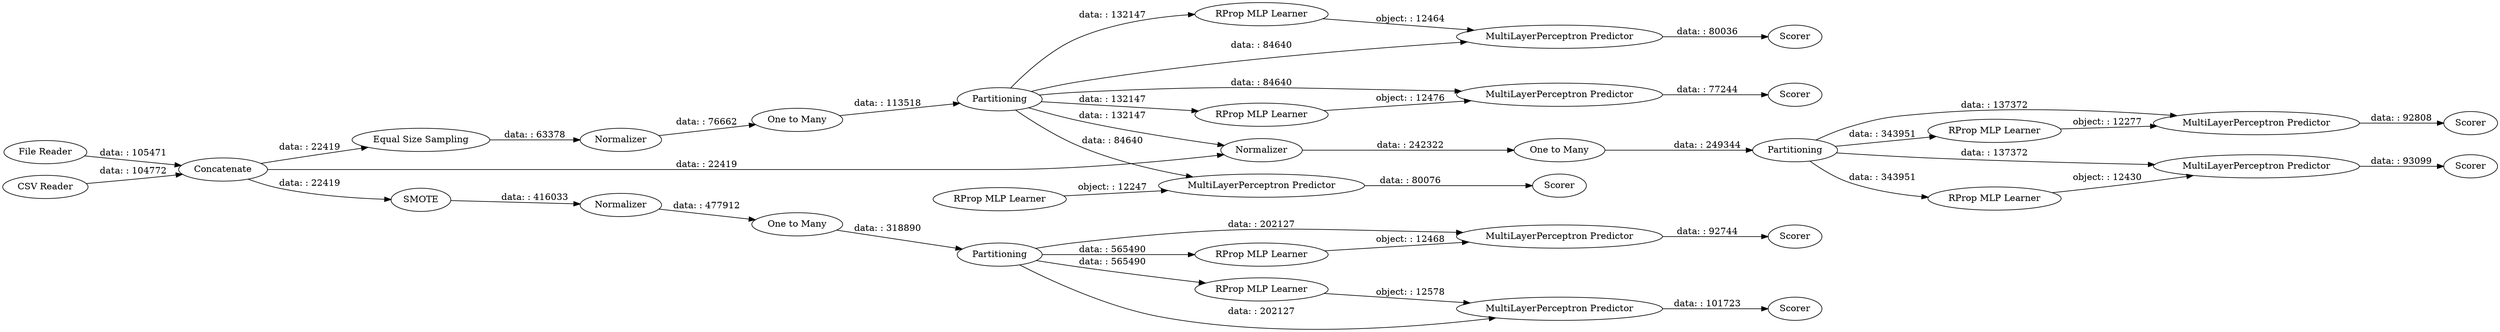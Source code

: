 digraph {
	"755381579280110564_28" [label="MultiLayerPerceptron Predictor"]
	"755381579280110564_42" [label=Scorer]
	"755381579280110564_12" [label="File Reader"]
	"2023755717141594523_6" [label=Normalizer]
	"2023755717141594523_18" [label=Scorer]
	"755381579280110564_23" [label="MultiLayerPerceptron Predictor"]
	"2023755717141594523_5" [label=Scorer]
	"755381579280110564_33" [label=SMOTE]
	"755381579280110564_43" [label="MultiLayerPerceptron Predictor"]
	"2023755717141594523_14" [label="MultiLayerPerceptron Predictor"]
	"2023755717141594523_10" [label=Partitioning]
	"755381579280110564_13" [label=Concatenate]
	"755381579280110564_29" [label=Scorer]
	"755381579280110564_20" [label="Equal Size Sampling"]
	"755381579280110564_38" [label=Scorer]
	"755381579280110564_37" [label=Normalizer]
	"2023755717141594523_17" [label="RProp MLP Learner"]
	"755381579280110564_40" [label="MultiLayerPerceptron Predictor"]
	"2023755717141594523_15" [label="RProp MLP Learner"]
	"755381579280110564_26" [label="RProp MLP Learner"]
	"755381579280110564_24" [label="One to Many"]
	"755381579280110564_21" [label=Scorer]
	"755381579280110564_36" [label=Partitioning]
	"755381579280110564_41" [label="RProp MLP Learner"]
	"755381579280110564_35" [label="One to Many"]
	"2023755717141594523_19" [label="MultiLayerPerceptron Predictor"]
	"755381579280110564_25" [label=Partitioning]
	"755381579280110564_11" [label="CSV Reader"]
	"2023755717141594523_16" [label="One to Many"]
	"2023755717141594523_27" [label="RProp MLP Learner"]
	"755381579280110564_32" [label="MultiLayerPerceptron Predictor"]
	"755381579280110564_22" [label=Normalizer]
	"755381579280110564_30" [label=Scorer]
	"755381579280110564_39" [label="RProp MLP Learner"]
	"755381579280110564_31" [label="RProp MLP Learner"]
	"755381579280110564_25" -> "755381579280110564_28" [label="data: : 84640"]
	"755381579280110564_36" -> "755381579280110564_41" [label="data: : 565490"]
	"755381579280110564_36" -> "755381579280110564_40" [label="data: : 202127"]
	"755381579280110564_13" -> "755381579280110564_20" [label="data: : 22419"]
	"2023755717141594523_10" -> "2023755717141594523_15" [label="data: : 343951"]
	"755381579280110564_40" -> "755381579280110564_42" [label="data: : 92744"]
	"2023755717141594523_17" -> "2023755717141594523_19" [label="object: : 12430"]
	"755381579280110564_11" -> "755381579280110564_13" [label="data: : 104772"]
	"755381579280110564_24" -> "755381579280110564_25" [label="data: : 113518"]
	"755381579280110564_20" -> "755381579280110564_22" [label="data: : 63378"]
	"755381579280110564_23" -> "755381579280110564_29" [label="data: : 80076"]
	"755381579280110564_32" -> "755381579280110564_30" [label="data: : 77244"]
	"755381579280110564_13" -> "755381579280110564_33" [label="data: : 22419"]
	"755381579280110564_39" -> "755381579280110564_43" [label="object: : 12578"]
	"755381579280110564_12" -> "755381579280110564_13" [label="data: : 105471"]
	"755381579280110564_31" -> "755381579280110564_32" [label="object: : 12476"]
	"755381579280110564_25" -> "755381579280110564_31" [label="data: : 132147"]
	"2023755717141594523_15" -> "2023755717141594523_14" [label="object: : 12277"]
	"755381579280110564_13" -> "2023755717141594523_6" [label="data: : 22419"]
	"755381579280110564_28" -> "755381579280110564_21" [label="data: : 80036"]
	"755381579280110564_35" -> "755381579280110564_36" [label="data: : 318890"]
	"755381579280110564_43" -> "755381579280110564_38" [label="data: : 101723"]
	"755381579280110564_25" -> "755381579280110564_26" [label="data: : 132147"]
	"755381579280110564_22" -> "755381579280110564_24" [label="data: : 76662"]
	"755381579280110564_26" -> "755381579280110564_28" [label="object: : 12464"]
	"2023755717141594523_27" -> "755381579280110564_23" [label="object: : 12247"]
	"755381579280110564_37" -> "755381579280110564_35" [label="data: : 477912"]
	"2023755717141594523_16" -> "2023755717141594523_10" [label="data: : 249344"]
	"2023755717141594523_14" -> "2023755717141594523_5" [label="data: : 92808"]
	"755381579280110564_36" -> "755381579280110564_39" [label="data: : 565490"]
	"755381579280110564_25" -> "2023755717141594523_6" [label="data: : 132147"]
	"755381579280110564_36" -> "755381579280110564_43" [label="data: : 202127"]
	"2023755717141594523_19" -> "2023755717141594523_18" [label="data: : 93099"]
	"2023755717141594523_10" -> "2023755717141594523_17" [label="data: : 343951"]
	"2023755717141594523_10" -> "2023755717141594523_19" [label="data: : 137372"]
	"755381579280110564_25" -> "755381579280110564_32" [label="data: : 84640"]
	"2023755717141594523_10" -> "2023755717141594523_14" [label="data: : 137372"]
	"755381579280110564_41" -> "755381579280110564_40" [label="object: : 12468"]
	"755381579280110564_33" -> "755381579280110564_37" [label="data: : 416033"]
	"755381579280110564_25" -> "755381579280110564_23" [label="data: : 84640"]
	"2023755717141594523_6" -> "2023755717141594523_16" [label="data: : 242322"]
	rankdir=LR
}
